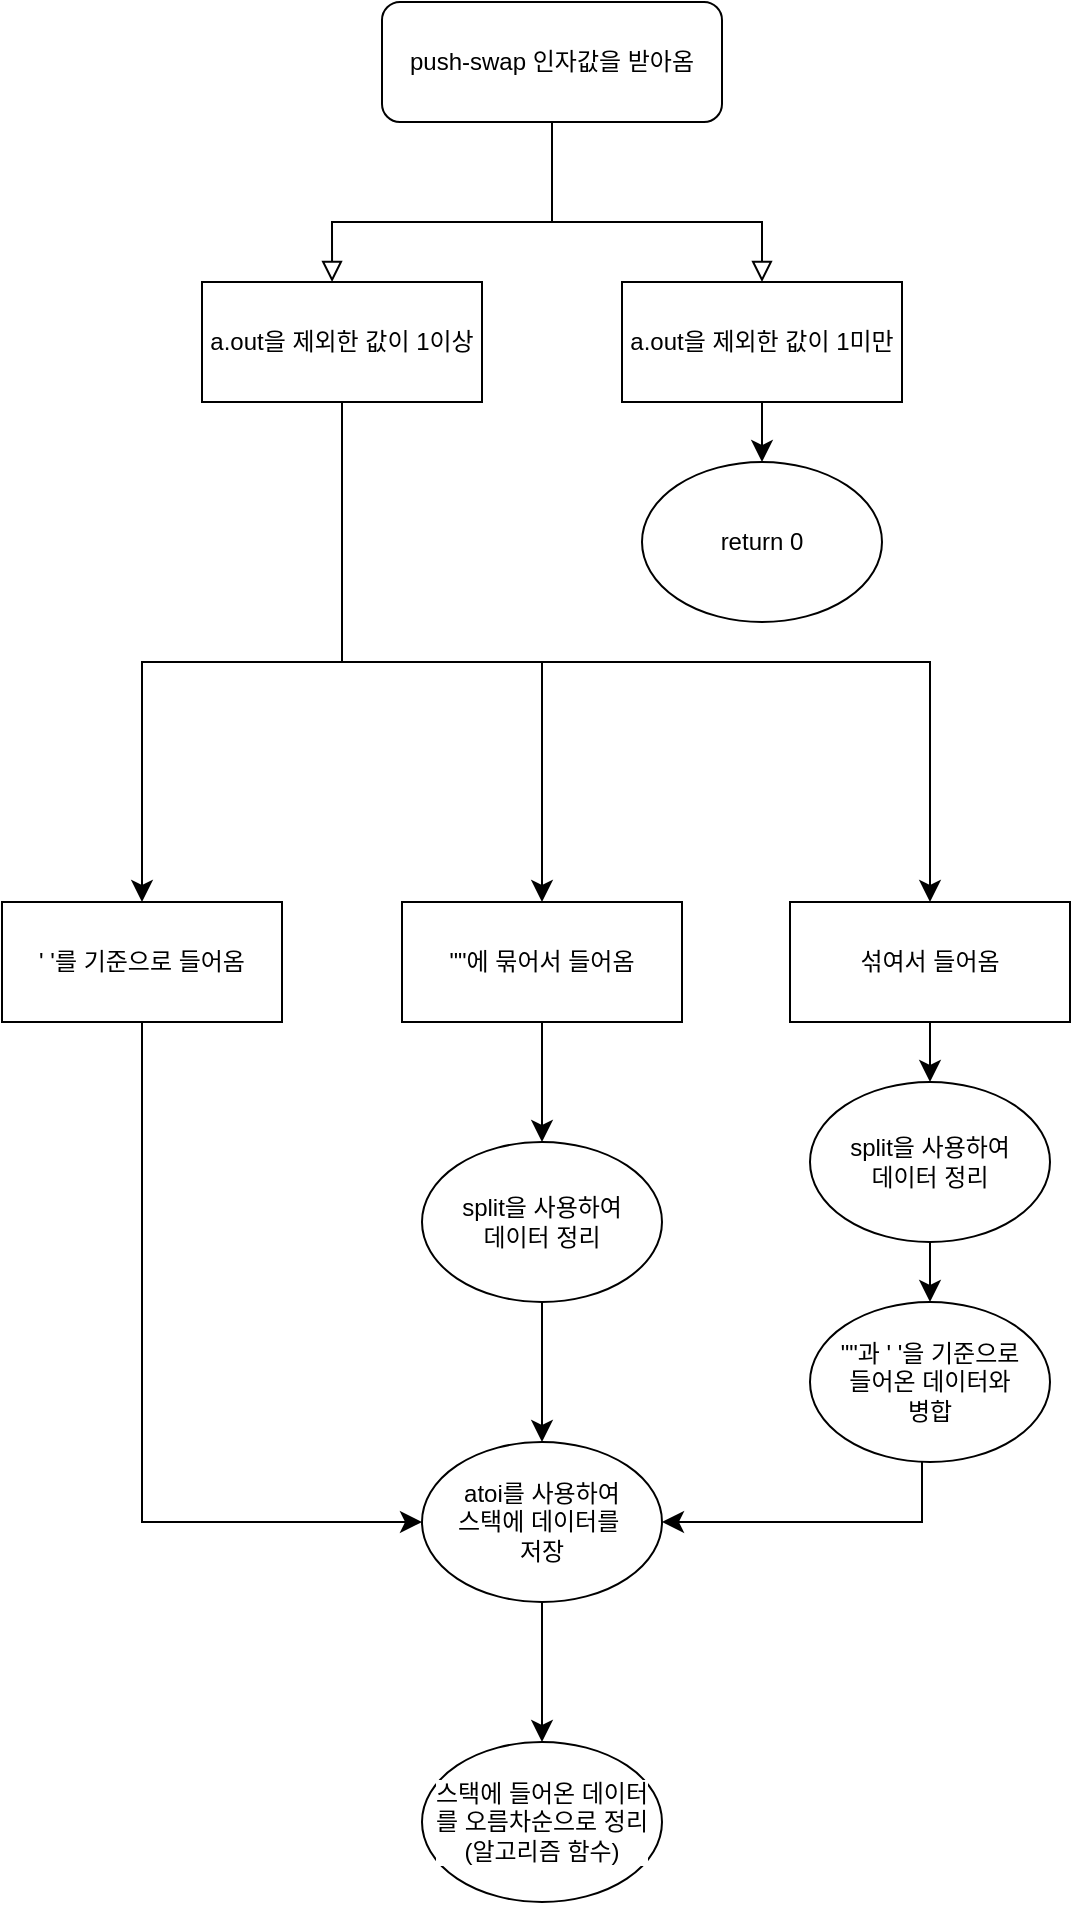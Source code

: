 <mxfile version="24.8.6">
  <diagram id="C5RBs43oDa-KdzZeNtuy" name="Page-1">
    <mxGraphModel dx="893" dy="1051" grid="1" gridSize="10" guides="1" tooltips="1" connect="1" arrows="1" fold="1" page="1" pageScale="1" pageWidth="827" pageHeight="1169" math="0" shadow="0">
      <root>
        <mxCell id="WIyWlLk6GJQsqaUBKTNV-0" />
        <mxCell id="WIyWlLk6GJQsqaUBKTNV-1" parent="WIyWlLk6GJQsqaUBKTNV-0" />
        <mxCell id="WIyWlLk6GJQsqaUBKTNV-2" value="" style="rounded=0;html=1;jettySize=auto;orthogonalLoop=1;fontSize=11;endArrow=block;endFill=0;endSize=8;strokeWidth=1;shadow=0;labelBackgroundColor=none;edgeStyle=orthogonalEdgeStyle;" parent="WIyWlLk6GJQsqaUBKTNV-1" source="WIyWlLk6GJQsqaUBKTNV-3" edge="1">
          <mxGeometry relative="1" as="geometry">
            <mxPoint x="185.034" y="170.025" as="targetPoint" />
            <Array as="points">
              <mxPoint x="295" y="140" />
              <mxPoint x="185" y="140" />
            </Array>
          </mxGeometry>
        </mxCell>
        <mxCell id="WIyWlLk6GJQsqaUBKTNV-3" value="push-swap 인자값을 받아옴" style="rounded=1;whiteSpace=wrap;html=1;fontSize=12;glass=0;strokeWidth=1;shadow=0;" parent="WIyWlLk6GJQsqaUBKTNV-1" vertex="1">
          <mxGeometry x="210" y="30" width="170" height="60" as="geometry" />
        </mxCell>
        <mxCell id="r8PlX2YIx-0PcARhe1l5-19" style="edgeStyle=orthogonalEdgeStyle;rounded=0;orthogonalLoop=1;jettySize=auto;html=1;entryX=0.5;entryY=0;entryDx=0;entryDy=0;fontSize=12;startSize=8;endSize=8;" edge="1" parent="WIyWlLk6GJQsqaUBKTNV-1" source="r8PlX2YIx-0PcARhe1l5-0" target="r8PlX2YIx-0PcARhe1l5-8">
          <mxGeometry relative="1" as="geometry">
            <Array as="points">
              <mxPoint x="190" y="360" />
              <mxPoint x="90" y="360" />
            </Array>
          </mxGeometry>
        </mxCell>
        <mxCell id="r8PlX2YIx-0PcARhe1l5-21" style="edgeStyle=orthogonalEdgeStyle;shape=connector;rounded=0;orthogonalLoop=1;jettySize=auto;html=1;entryX=0.5;entryY=0;entryDx=0;entryDy=0;strokeColor=default;align=center;verticalAlign=middle;fontFamily=Helvetica;fontSize=12;fontColor=default;labelBackgroundColor=default;startSize=8;endArrow=classic;endSize=8;" edge="1" parent="WIyWlLk6GJQsqaUBKTNV-1" source="r8PlX2YIx-0PcARhe1l5-0" target="r8PlX2YIx-0PcARhe1l5-7">
          <mxGeometry relative="1" as="geometry">
            <Array as="points">
              <mxPoint x="190" y="360" />
              <mxPoint x="290" y="360" />
            </Array>
          </mxGeometry>
        </mxCell>
        <mxCell id="r8PlX2YIx-0PcARhe1l5-22" style="edgeStyle=orthogonalEdgeStyle;shape=connector;rounded=0;orthogonalLoop=1;jettySize=auto;html=1;entryX=0.5;entryY=0;entryDx=0;entryDy=0;strokeColor=default;align=center;verticalAlign=middle;fontFamily=Helvetica;fontSize=12;fontColor=default;labelBackgroundColor=default;startSize=8;endArrow=classic;endSize=8;" edge="1" parent="WIyWlLk6GJQsqaUBKTNV-1" source="r8PlX2YIx-0PcARhe1l5-0" target="r8PlX2YIx-0PcARhe1l5-9">
          <mxGeometry relative="1" as="geometry">
            <Array as="points">
              <mxPoint x="190" y="360" />
              <mxPoint x="484" y="360" />
            </Array>
          </mxGeometry>
        </mxCell>
        <mxCell id="r8PlX2YIx-0PcARhe1l5-0" value="a.out을 제외한 값이 1이상" style="rounded=0;whiteSpace=wrap;html=1;" vertex="1" parent="WIyWlLk6GJQsqaUBKTNV-1">
          <mxGeometry x="120" y="170" width="140" height="60" as="geometry" />
        </mxCell>
        <mxCell id="r8PlX2YIx-0PcARhe1l5-6" style="edgeStyle=none;curved=1;rounded=0;orthogonalLoop=1;jettySize=auto;html=1;entryX=0.5;entryY=0;entryDx=0;entryDy=0;fontSize=12;startSize=8;endSize=8;" edge="1" parent="WIyWlLk6GJQsqaUBKTNV-1" source="r8PlX2YIx-0PcARhe1l5-1" target="r8PlX2YIx-0PcARhe1l5-5">
          <mxGeometry relative="1" as="geometry" />
        </mxCell>
        <mxCell id="r8PlX2YIx-0PcARhe1l5-1" value="a.out을 제외한 값이 1미만" style="rounded=0;whiteSpace=wrap;html=1;" vertex="1" parent="WIyWlLk6GJQsqaUBKTNV-1">
          <mxGeometry x="330" y="170" width="140" height="60" as="geometry" />
        </mxCell>
        <mxCell id="r8PlX2YIx-0PcARhe1l5-4" value="" style="rounded=0;html=1;jettySize=auto;orthogonalLoop=1;fontSize=11;endArrow=block;endFill=0;endSize=8;strokeWidth=1;shadow=0;labelBackgroundColor=none;edgeStyle=orthogonalEdgeStyle;entryX=0.5;entryY=0;entryDx=0;entryDy=0;exitX=0.5;exitY=1;exitDx=0;exitDy=0;" edge="1" parent="WIyWlLk6GJQsqaUBKTNV-1" source="WIyWlLk6GJQsqaUBKTNV-3" target="r8PlX2YIx-0PcARhe1l5-1">
          <mxGeometry relative="1" as="geometry">
            <mxPoint x="339.97" y="89.97" as="sourcePoint" />
            <mxPoint x="230.004" y="169.995" as="targetPoint" />
            <Array as="points">
              <mxPoint x="295" y="140" />
              <mxPoint x="400" y="140" />
            </Array>
          </mxGeometry>
        </mxCell>
        <mxCell id="r8PlX2YIx-0PcARhe1l5-5" value="return 0" style="ellipse;whiteSpace=wrap;html=1;" vertex="1" parent="WIyWlLk6GJQsqaUBKTNV-1">
          <mxGeometry x="340" y="260" width="120" height="80" as="geometry" />
        </mxCell>
        <mxCell id="r8PlX2YIx-0PcARhe1l5-25" style="edgeStyle=orthogonalEdgeStyle;shape=connector;rounded=0;orthogonalLoop=1;jettySize=auto;html=1;strokeColor=default;align=center;verticalAlign=middle;fontFamily=Helvetica;fontSize=12;fontColor=default;labelBackgroundColor=default;startSize=8;endArrow=classic;endSize=8;" edge="1" parent="WIyWlLk6GJQsqaUBKTNV-1" source="r8PlX2YIx-0PcARhe1l5-7">
          <mxGeometry relative="1" as="geometry">
            <mxPoint x="290" y="600" as="targetPoint" />
          </mxGeometry>
        </mxCell>
        <mxCell id="r8PlX2YIx-0PcARhe1l5-7" value="&quot;&quot;에 묶어서 들어옴" style="rounded=0;whiteSpace=wrap;html=1;" vertex="1" parent="WIyWlLk6GJQsqaUBKTNV-1">
          <mxGeometry x="220" y="480" width="140" height="60" as="geometry" />
        </mxCell>
        <mxCell id="r8PlX2YIx-0PcARhe1l5-27" style="edgeStyle=orthogonalEdgeStyle;shape=connector;rounded=0;orthogonalLoop=1;jettySize=auto;html=1;entryX=0;entryY=0.5;entryDx=0;entryDy=0;strokeColor=default;align=center;verticalAlign=middle;fontFamily=Helvetica;fontSize=12;fontColor=default;labelBackgroundColor=default;startSize=8;endArrow=classic;endSize=8;" edge="1" parent="WIyWlLk6GJQsqaUBKTNV-1" source="r8PlX2YIx-0PcARhe1l5-8" target="r8PlX2YIx-0PcARhe1l5-23">
          <mxGeometry relative="1" as="geometry">
            <Array as="points">
              <mxPoint x="90" y="790" />
            </Array>
          </mxGeometry>
        </mxCell>
        <mxCell id="r8PlX2YIx-0PcARhe1l5-8" value="&#39; &#39;를 기준으로 들어옴" style="rounded=0;whiteSpace=wrap;html=1;" vertex="1" parent="WIyWlLk6GJQsqaUBKTNV-1">
          <mxGeometry x="20" y="480" width="140" height="60" as="geometry" />
        </mxCell>
        <mxCell id="r8PlX2YIx-0PcARhe1l5-29" style="edgeStyle=orthogonalEdgeStyle;shape=connector;rounded=0;orthogonalLoop=1;jettySize=auto;html=1;entryX=0.5;entryY=0;entryDx=0;entryDy=0;strokeColor=default;align=center;verticalAlign=middle;fontFamily=Helvetica;fontSize=12;fontColor=default;labelBackgroundColor=default;startSize=8;endArrow=classic;endSize=8;" edge="1" parent="WIyWlLk6GJQsqaUBKTNV-1" source="r8PlX2YIx-0PcARhe1l5-9" target="r8PlX2YIx-0PcARhe1l5-28">
          <mxGeometry relative="1" as="geometry" />
        </mxCell>
        <mxCell id="r8PlX2YIx-0PcARhe1l5-9" value="섞여서 들어옴" style="rounded=0;whiteSpace=wrap;html=1;" vertex="1" parent="WIyWlLk6GJQsqaUBKTNV-1">
          <mxGeometry x="414" y="480" width="140" height="60" as="geometry" />
        </mxCell>
        <mxCell id="r8PlX2YIx-0PcARhe1l5-35" style="edgeStyle=orthogonalEdgeStyle;shape=connector;rounded=0;orthogonalLoop=1;jettySize=auto;html=1;entryX=0.5;entryY=0;entryDx=0;entryDy=0;strokeColor=default;align=center;verticalAlign=middle;fontFamily=Helvetica;fontSize=12;fontColor=default;labelBackgroundColor=default;startSize=8;endArrow=classic;endSize=8;" edge="1" parent="WIyWlLk6GJQsqaUBKTNV-1" source="r8PlX2YIx-0PcARhe1l5-23" target="r8PlX2YIx-0PcARhe1l5-34">
          <mxGeometry relative="1" as="geometry" />
        </mxCell>
        <mxCell id="r8PlX2YIx-0PcARhe1l5-23" value="atoi를 사용하여&lt;div&gt;스택에 데이터를&amp;nbsp;&lt;/div&gt;&lt;div&gt;저장&lt;/div&gt;" style="ellipse;whiteSpace=wrap;html=1;fontFamily=Helvetica;fontSize=12;fontColor=default;labelBackgroundColor=default;" vertex="1" parent="WIyWlLk6GJQsqaUBKTNV-1">
          <mxGeometry x="230" y="750" width="120" height="80" as="geometry" />
        </mxCell>
        <mxCell id="r8PlX2YIx-0PcARhe1l5-32" style="edgeStyle=orthogonalEdgeStyle;shape=connector;rounded=0;orthogonalLoop=1;jettySize=auto;html=1;entryX=0.5;entryY=0;entryDx=0;entryDy=0;strokeColor=default;align=center;verticalAlign=middle;fontFamily=Helvetica;fontSize=12;fontColor=default;labelBackgroundColor=default;startSize=8;endArrow=classic;endSize=8;" edge="1" parent="WIyWlLk6GJQsqaUBKTNV-1" source="r8PlX2YIx-0PcARhe1l5-26" target="r8PlX2YIx-0PcARhe1l5-23">
          <mxGeometry relative="1" as="geometry" />
        </mxCell>
        <mxCell id="r8PlX2YIx-0PcARhe1l5-26" value="split을 사용하여&lt;div&gt;데이터 정리&lt;/div&gt;" style="ellipse;whiteSpace=wrap;html=1;fontFamily=Helvetica;fontSize=12;fontColor=default;labelBackgroundColor=default;" vertex="1" parent="WIyWlLk6GJQsqaUBKTNV-1">
          <mxGeometry x="230" y="600" width="120" height="80" as="geometry" />
        </mxCell>
        <mxCell id="r8PlX2YIx-0PcARhe1l5-31" style="edgeStyle=orthogonalEdgeStyle;shape=connector;rounded=0;orthogonalLoop=1;jettySize=auto;html=1;entryX=0.5;entryY=0;entryDx=0;entryDy=0;strokeColor=default;align=center;verticalAlign=middle;fontFamily=Helvetica;fontSize=12;fontColor=default;labelBackgroundColor=default;startSize=8;endArrow=classic;endSize=8;" edge="1" parent="WIyWlLk6GJQsqaUBKTNV-1" source="r8PlX2YIx-0PcARhe1l5-28" target="r8PlX2YIx-0PcARhe1l5-30">
          <mxGeometry relative="1" as="geometry" />
        </mxCell>
        <mxCell id="r8PlX2YIx-0PcARhe1l5-28" value="split을 사용하여&lt;div&gt;데이터 정리&lt;/div&gt;" style="ellipse;whiteSpace=wrap;html=1;fontFamily=Helvetica;fontSize=12;fontColor=default;labelBackgroundColor=default;" vertex="1" parent="WIyWlLk6GJQsqaUBKTNV-1">
          <mxGeometry x="424" y="570" width="120" height="80" as="geometry" />
        </mxCell>
        <mxCell id="r8PlX2YIx-0PcARhe1l5-33" style="edgeStyle=orthogonalEdgeStyle;shape=connector;rounded=0;orthogonalLoop=1;jettySize=auto;html=1;strokeColor=default;align=center;verticalAlign=middle;fontFamily=Helvetica;fontSize=12;fontColor=default;labelBackgroundColor=default;startSize=8;endArrow=classic;endSize=8;entryX=1;entryY=0.5;entryDx=0;entryDy=0;" edge="1" parent="WIyWlLk6GJQsqaUBKTNV-1" source="r8PlX2YIx-0PcARhe1l5-30" target="r8PlX2YIx-0PcARhe1l5-23">
          <mxGeometry relative="1" as="geometry">
            <mxPoint x="450" y="840" as="targetPoint" />
            <Array as="points">
              <mxPoint x="480" y="790" />
            </Array>
          </mxGeometry>
        </mxCell>
        <mxCell id="r8PlX2YIx-0PcARhe1l5-30" value="&quot;&quot;과 &#39; &#39;을 기준으로&lt;div&gt;들어온 데이터와&lt;/div&gt;&lt;div&gt;병합&lt;/div&gt;" style="ellipse;whiteSpace=wrap;html=1;fontFamily=Helvetica;fontSize=12;fontColor=default;labelBackgroundColor=default;" vertex="1" parent="WIyWlLk6GJQsqaUBKTNV-1">
          <mxGeometry x="424" y="680" width="120" height="80" as="geometry" />
        </mxCell>
        <mxCell id="r8PlX2YIx-0PcARhe1l5-34" value="스택에 들어온 데이터&lt;div&gt;를 오름차순으로 정리&lt;/div&gt;&lt;div&gt;(알고리즘 함수)&lt;/div&gt;" style="ellipse;whiteSpace=wrap;html=1;fontFamily=Helvetica;fontSize=12;fontColor=default;labelBackgroundColor=default;" vertex="1" parent="WIyWlLk6GJQsqaUBKTNV-1">
          <mxGeometry x="230" y="900" width="120" height="80" as="geometry" />
        </mxCell>
      </root>
    </mxGraphModel>
  </diagram>
</mxfile>
